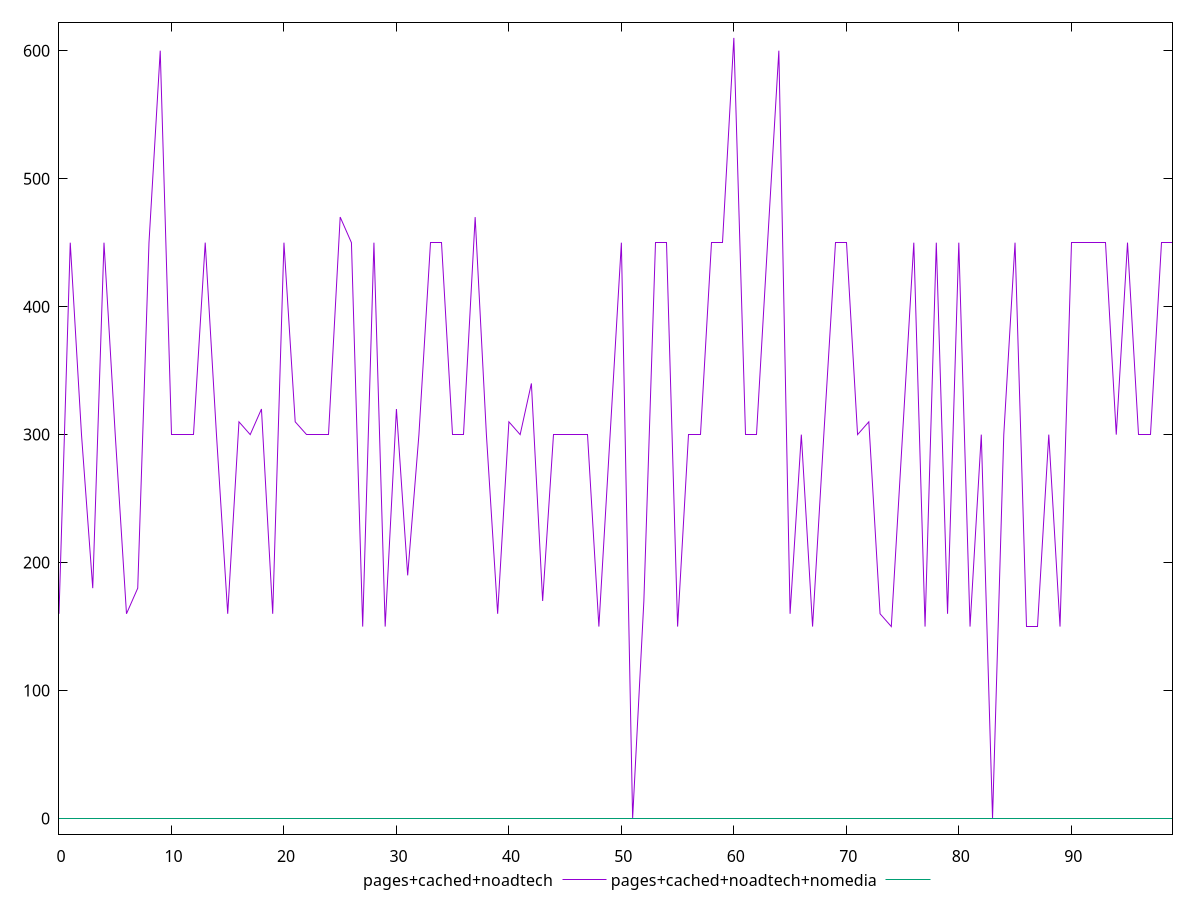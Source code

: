 reset

$pagesCachedNoadtech <<EOF
0 160
1 450
2 300
3 180
4 450
5 300
6 160
7 180
8 450
9 600
10 300
11 300
12 300
13 450
14 300
15 160
16 310
17 300
18 320
19 160
20 450
21 310
22 300
23 300
24 300
25 470
26 450
27 150
28 450
29 150
30 320
31 190
32 300
33 450
34 450
35 300
36 300
37 470
38 300
39 160
40 310
41 300
42 340
43 170
44 300
45 300
46 300
47 300
48 150
49 300
50 450
51 0
52 170
53 450
54 450
55 150
56 300
57 300
58 450
59 450
60 610
61 300
62 300
63 450
64 600
65 160
66 300
67 150
68 300
69 450
70 450
71 300
72 310
73 160
74 150
75 300
76 450
77 150
78 450
79 160
80 450
81 150
82 300
83 0
84 300
85 450
86 150
87 150
88 300
89 150
90 450
91 450
92 450
93 450
94 300
95 450
96 300
97 300
98 450
99 450
EOF

$pagesCachedNoadtechNomedia <<EOF
0 0
1 0
2 0
3 0
4 0
5 0
6 0
7 0
8 0
9 0
10 0
11 0
12 0
13 0
14 0
15 0
16 0
17 0
18 0
19 0
20 0
21 0
22 0
23 0
24 0
25 0
26 0
27 0
28 0
29 0
30 0
31 0
32 0
33 0
34 0
35 0
36 0
37 0
38 0
39 0
40 0
41 0
42 0
43 0
44 0
45 0
46 0
47 0
48 0
49 0
50 0
51 0
52 0
53 0
54 0
55 0
56 0
57 0
58 0
59 0
60 0
61 0
62 0
63 0
64 0
65 0
66 0
67 0
68 0
69 0
70 0
71 0
72 0
73 0
74 0
75 0
76 0
77 0
78 0
79 0
80 0
81 0
82 0
83 0
84 0
85 0
86 0
87 0
88 0
89 0
90 0
91 0
92 0
93 0
94 0
95 0
96 0
97 0
98 0
99 0
EOF

set key outside below
set xrange [0:99]
set yrange [-12.200000000000001:622.2]
set trange [-12.200000000000001:622.2]
set terminal svg size 640, 520 enhanced background rgb 'white'
set output "report_00015_2021-02-09T16-11-33.973Z/uses-webp-images/comparison/line/2_vs_3.svg"

plot $pagesCachedNoadtech title "pages+cached+noadtech" with line, \
     $pagesCachedNoadtechNomedia title "pages+cached+noadtech+nomedia" with line

reset
